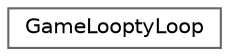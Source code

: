 digraph "Graphical Class Hierarchy"
{
 // LATEX_PDF_SIZE
  bgcolor="transparent";
  edge [fontname=Helvetica,fontsize=10,labelfontname=Helvetica,labelfontsize=10];
  node [fontname=Helvetica,fontsize=10,shape=box,height=0.2,width=0.4];
  rankdir="LR";
  Node0 [id="Node000000",label="GameLooptyLoop",height=0.2,width=0.4,color="grey40", fillcolor="white", style="filled",URL="$class_game_loopty_loop.html",tooltip=" "];
}
